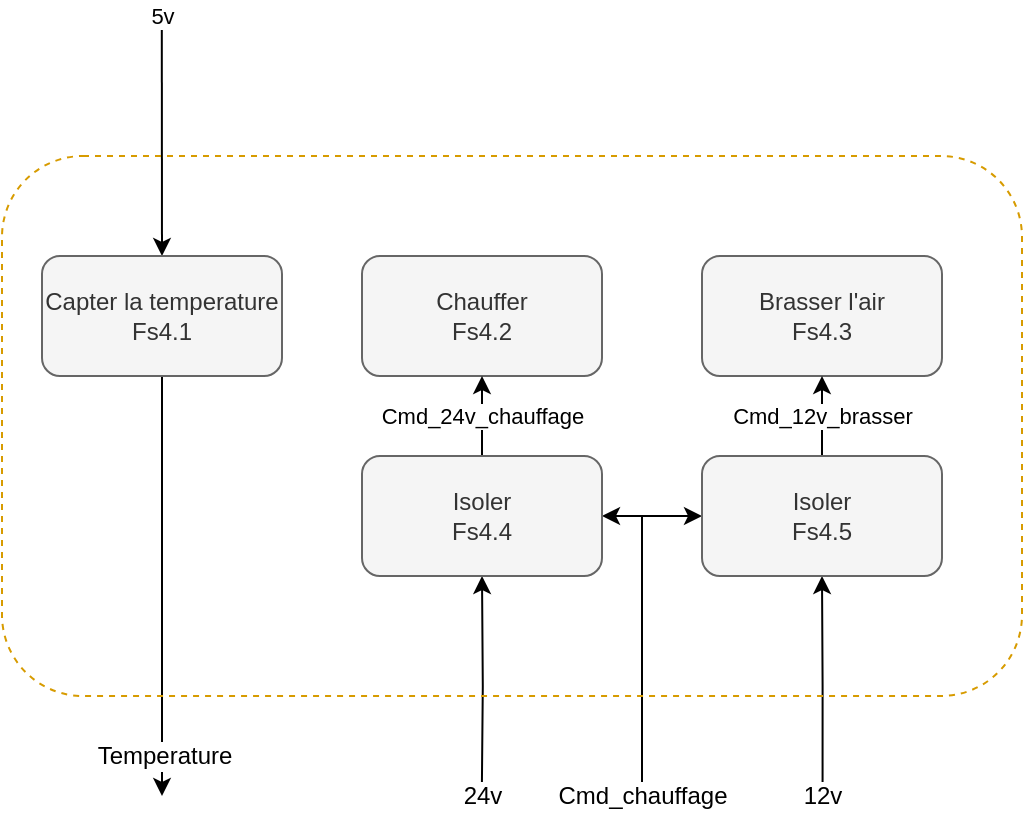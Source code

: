<mxfile pages="1" version="11.2.8" type="device"><diagram id="CXcg9AarErvl7Mem326F" name="Page-1"><mxGraphModel dx="1120" dy="628" grid="1" gridSize="10" guides="1" tooltips="1" connect="1" arrows="1" fold="1" page="1" pageScale="1" pageWidth="827" pageHeight="1169" math="0" shadow="0"><root><mxCell id="0"/><mxCell id="1" parent="0"/><mxCell id="YL7SmRLfP3nJ1FKu4gFH-1" value="Chauffer&lt;br&gt;Fs4.2" style="rounded=1;whiteSpace=wrap;html=1;fillColor=#f5f5f5;strokeColor=#666666;fontColor=#333333;" parent="1" vertex="1"><mxGeometry x="400" y="350" width="120" height="60" as="geometry"/></mxCell><mxCell id="YL7SmRLfP3nJ1FKu4gFH-7" style="edgeStyle=orthogonalEdgeStyle;rounded=0;orthogonalLoop=1;jettySize=auto;html=1;exitX=0.5;exitY=1;exitDx=0;exitDy=0;entryX=0.5;entryY=1;entryDx=0;entryDy=0;" parent="1" target="YL7SmRLfP3nJ1FKu4gFH-2" edge="1"><mxGeometry relative="1" as="geometry"><mxPoint x="459.897" y="620" as="sourcePoint"/></mxGeometry></mxCell><mxCell id="YL7SmRLfP3nJ1FKu4gFH-15" value="24v" style="text;html=1;resizable=0;points=[];align=center;verticalAlign=middle;labelBackgroundColor=#ffffff;" parent="YL7SmRLfP3nJ1FKu4gFH-7" vertex="1" connectable="0"><mxGeometry x="-0.342" relative="1" as="geometry"><mxPoint y="36" as="offset"/></mxGeometry></mxCell><mxCell id="YL7SmRLfP3nJ1FKu4gFH-8" style="edgeStyle=orthogonalEdgeStyle;rounded=0;orthogonalLoop=1;jettySize=auto;html=1;entryX=1;entryY=0.5;entryDx=0;entryDy=0;" parent="1" target="YL7SmRLfP3nJ1FKu4gFH-2" edge="1"><mxGeometry relative="1" as="geometry"><mxPoint x="540" y="620" as="sourcePoint"/><Array as="points"><mxPoint x="540" y="620"/><mxPoint x="540" y="480"/></Array></mxGeometry></mxCell><mxCell id="YL7SmRLfP3nJ1FKu4gFH-9" value="Cmd_24v_chauffage" style="edgeStyle=orthogonalEdgeStyle;rounded=0;orthogonalLoop=1;jettySize=auto;html=1;exitX=0.5;exitY=0;exitDx=0;exitDy=0;entryX=0.5;entryY=1;entryDx=0;entryDy=0;" parent="1" source="YL7SmRLfP3nJ1FKu4gFH-2" target="YL7SmRLfP3nJ1FKu4gFH-1" edge="1"><mxGeometry relative="1" as="geometry"/></mxCell><mxCell id="YL7SmRLfP3nJ1FKu4gFH-2" value="Isoler&lt;br&gt;Fs4.4" style="rounded=1;whiteSpace=wrap;html=1;fillColor=#f5f5f5;strokeColor=#666666;fontColor=#333333;" parent="1" vertex="1"><mxGeometry x="400" y="450" width="120" height="60" as="geometry"/></mxCell><mxCell id="YL7SmRLfP3nJ1FKu4gFH-3" value="Brasser l'air&lt;br&gt;Fs4.3" style="rounded=1;whiteSpace=wrap;html=1;fillColor=#f5f5f5;strokeColor=#666666;fontColor=#333333;" parent="1" vertex="1"><mxGeometry x="570" y="350" width="120" height="60" as="geometry"/></mxCell><mxCell id="YL7SmRLfP3nJ1FKu4gFH-5" value="5v" style="edgeStyle=orthogonalEdgeStyle;rounded=0;orthogonalLoop=1;jettySize=auto;html=1;exitX=0.5;exitY=0;exitDx=0;exitDy=0;entryX=0.5;entryY=0;entryDx=0;entryDy=0;" parent="1" target="YL7SmRLfP3nJ1FKu4gFH-4" edge="1"><mxGeometry x="-1" relative="1" as="geometry"><mxPoint x="299.897" y="230" as="sourcePoint"/><Array as="points"><mxPoint x="300" y="230"/><mxPoint x="300" y="230"/></Array><mxPoint as="offset"/></mxGeometry></mxCell><mxCell id="YL7SmRLfP3nJ1FKu4gFH-6" style="edgeStyle=orthogonalEdgeStyle;rounded=0;orthogonalLoop=1;jettySize=auto;html=1;exitX=0.5;exitY=1;exitDx=0;exitDy=0;" parent="1" source="YL7SmRLfP3nJ1FKu4gFH-4" edge="1"><mxGeometry relative="1" as="geometry"><mxPoint x="300" y="620" as="targetPoint"/></mxGeometry></mxCell><mxCell id="YL7SmRLfP3nJ1FKu4gFH-14" value="Temperature" style="text;html=1;resizable=0;points=[];align=center;verticalAlign=middle;labelBackgroundColor=#ffffff;" parent="YL7SmRLfP3nJ1FKu4gFH-6" vertex="1" connectable="0"><mxGeometry x="0.182" y="2" relative="1" as="geometry"><mxPoint x="-2" y="66" as="offset"/></mxGeometry></mxCell><mxCell id="YL7SmRLfP3nJ1FKu4gFH-4" value="Capter la temperature&lt;br&gt;Fs4.1" style="rounded=1;whiteSpace=wrap;html=1;fillColor=#f5f5f5;strokeColor=#666666;fontColor=#333333;" parent="1" vertex="1"><mxGeometry x="240" y="350" width="120" height="60" as="geometry"/></mxCell><mxCell id="YL7SmRLfP3nJ1FKu4gFH-12" style="edgeStyle=orthogonalEdgeStyle;rounded=0;orthogonalLoop=1;jettySize=auto;html=1;entryX=0;entryY=0.5;entryDx=0;entryDy=0;" parent="1" target="YL7SmRLfP3nJ1FKu4gFH-11" edge="1"><mxGeometry relative="1" as="geometry"><mxPoint x="540" y="620" as="sourcePoint"/><Array as="points"><mxPoint x="540" y="620"/><mxPoint x="540" y="480"/></Array></mxGeometry></mxCell><mxCell id="YL7SmRLfP3nJ1FKu4gFH-16" value="Cmd_chauffage" style="text;html=1;resizable=0;points=[];align=center;verticalAlign=middle;labelBackgroundColor=#ffffff;" parent="YL7SmRLfP3nJ1FKu4gFH-12" vertex="1" connectable="0"><mxGeometry x="-0.631" y="1" relative="1" as="geometry"><mxPoint x="1" y="31.5" as="offset"/></mxGeometry></mxCell><mxCell id="YL7SmRLfP3nJ1FKu4gFH-13" value="Cmd_12v_brasser" style="edgeStyle=orthogonalEdgeStyle;rounded=0;orthogonalLoop=1;jettySize=auto;html=1;exitX=0.5;exitY=0;exitDx=0;exitDy=0;entryX=0.5;entryY=1;entryDx=0;entryDy=0;" parent="1" source="YL7SmRLfP3nJ1FKu4gFH-11" target="YL7SmRLfP3nJ1FKu4gFH-3" edge="1"><mxGeometry relative="1" as="geometry"/></mxCell><mxCell id="YL7SmRLfP3nJ1FKu4gFH-17" style="edgeStyle=orthogonalEdgeStyle;rounded=0;orthogonalLoop=1;jettySize=auto;html=1;exitX=0.5;exitY=1;exitDx=0;exitDy=0;entryX=0.5;entryY=1;entryDx=0;entryDy=0;" parent="1" target="YL7SmRLfP3nJ1FKu4gFH-11" edge="1"><mxGeometry relative="1" as="geometry"><mxPoint x="630.286" y="620" as="sourcePoint"/><Array as="points"><mxPoint x="630" y="565"/></Array></mxGeometry></mxCell><mxCell id="YL7SmRLfP3nJ1FKu4gFH-18" value="12v" style="text;html=1;resizable=0;points=[];align=center;verticalAlign=middle;labelBackgroundColor=#ffffff;" parent="YL7SmRLfP3nJ1FKu4gFH-17" vertex="1" connectable="0"><mxGeometry x="-0.217" y="-1" relative="1" as="geometry"><mxPoint x="-1.5" y="43" as="offset"/></mxGeometry></mxCell><mxCell id="YL7SmRLfP3nJ1FKu4gFH-11" value="Isoler&lt;br&gt;Fs4.5" style="rounded=1;whiteSpace=wrap;html=1;fillColor=#f5f5f5;strokeColor=#666666;fontColor=#333333;" parent="1" vertex="1"><mxGeometry x="570" y="450" width="120" height="60" as="geometry"/></mxCell><mxCell id="YL7SmRLfP3nJ1FKu4gFH-19" value="" style="rounded=1;whiteSpace=wrap;html=1;fillColor=none;strokeColor=#d79b00;dashed=1;" parent="1" vertex="1"><mxGeometry x="220" y="300" width="510" height="270" as="geometry"/></mxCell></root></mxGraphModel></diagram></mxfile>